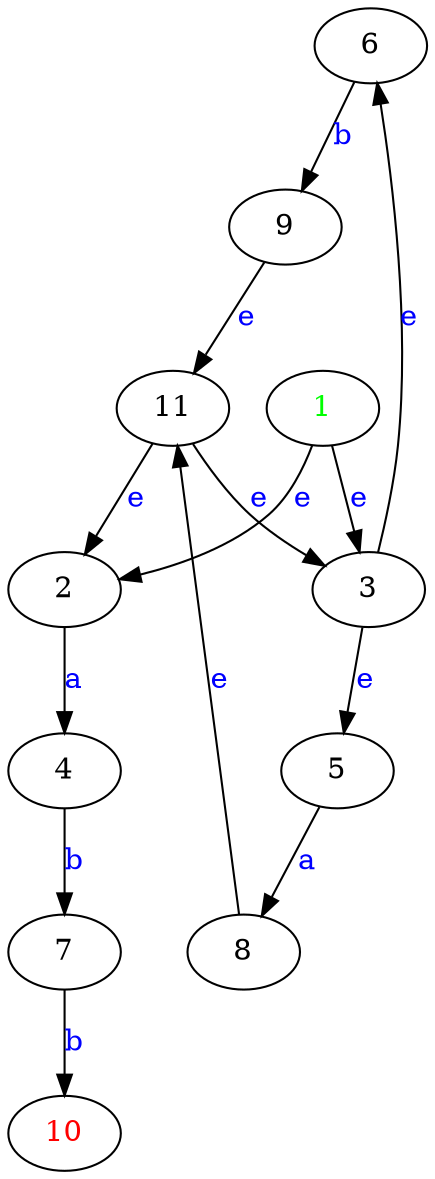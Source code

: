 digraph G {
	"6"->"9"[ label=<<font color="blue">b</font>> ];
	"11"->"2"[ label=<<font color="blue">e</font>> ];
	"4"->"7"[ label=<<font color="blue">b</font>> ];
	"7"->"10"[ label=<<font color="blue">b</font>> ];
	"1"->"3"[ label=<<font color="blue">e</font>> ];
	"3"->"5"[ label=<<font color="blue">e</font>> ];
	"3"->"6"[ label=<<font color="blue">e</font>> ];
	"5"->"8"[ label=<<font color="blue">a</font>> ];
	"1"->"2"[ label=<<font color="blue">e</font>> ];
	"8"->"11"[ label=<<font color="blue">e</font>> ];
	"11"->"3"[ label=<<font color="blue">e</font>> ];
	"2"->"4"[ label=<<font color="blue">a</font>> ];
	"9"->"11"[ label=<<font color="blue">e</font>> ];
	"1" [ label=<<font color="green">1</font>> ];
	"10" [ label=<<font color="red">10</font>> ];
	"11";
	"2";
	"3";
	"4";
	"5";
	"6";
	"7";
	"8";
	"9";

}
